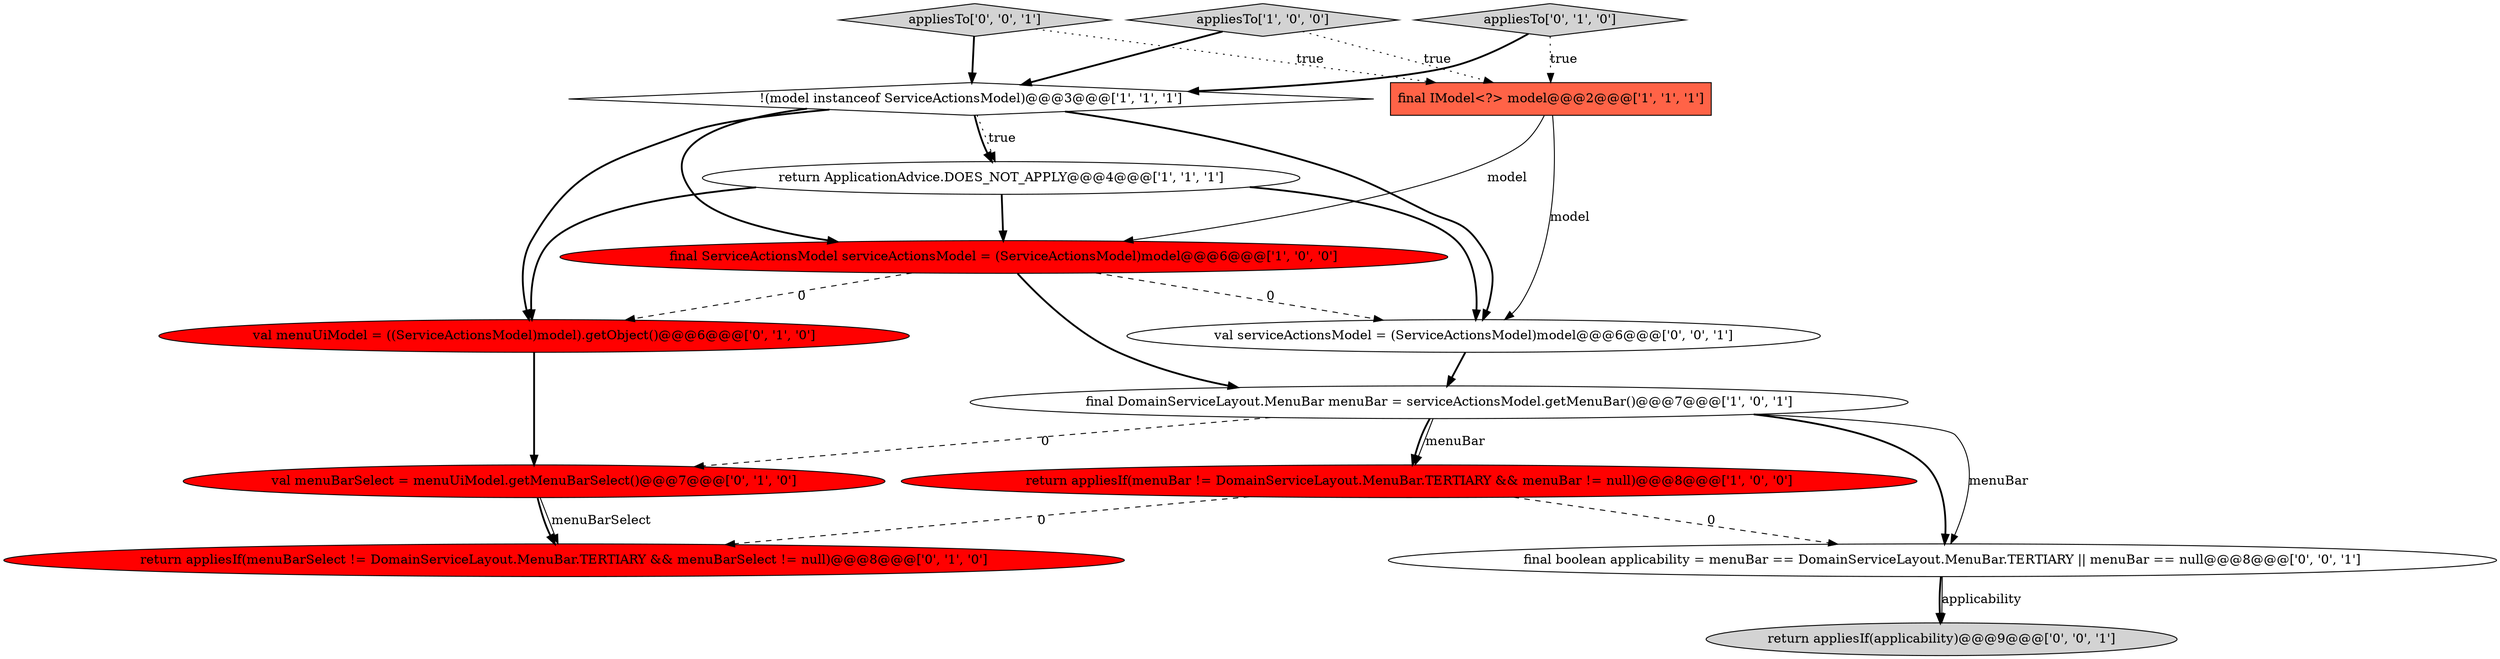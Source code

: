 digraph {
9 [style = filled, label = "return appliesIf(menuBarSelect != DomainServiceLayout.MenuBar.TERTIARY && menuBarSelect != null)@@@8@@@['0', '1', '0']", fillcolor = red, shape = ellipse image = "AAA1AAABBB2BBB"];
11 [style = filled, label = "val serviceActionsModel = (ServiceActionsModel)model@@@6@@@['0', '0', '1']", fillcolor = white, shape = ellipse image = "AAA0AAABBB3BBB"];
7 [style = filled, label = "val menuUiModel = ((ServiceActionsModel)model).getObject()@@@6@@@['0', '1', '0']", fillcolor = red, shape = ellipse image = "AAA1AAABBB2BBB"];
12 [style = filled, label = "final boolean applicability = menuBar == DomainServiceLayout.MenuBar.TERTIARY || menuBar == null@@@8@@@['0', '0', '1']", fillcolor = white, shape = ellipse image = "AAA0AAABBB3BBB"];
6 [style = filled, label = "return appliesIf(menuBar != DomainServiceLayout.MenuBar.TERTIARY && menuBar != null)@@@8@@@['1', '0', '0']", fillcolor = red, shape = ellipse image = "AAA1AAABBB1BBB"];
14 [style = filled, label = "appliesTo['0', '0', '1']", fillcolor = lightgray, shape = diamond image = "AAA0AAABBB3BBB"];
10 [style = filled, label = "val menuBarSelect = menuUiModel.getMenuBarSelect()@@@7@@@['0', '1', '0']", fillcolor = red, shape = ellipse image = "AAA1AAABBB2BBB"];
4 [style = filled, label = "!(model instanceof ServiceActionsModel)@@@3@@@['1', '1', '1']", fillcolor = white, shape = diamond image = "AAA0AAABBB1BBB"];
0 [style = filled, label = "final IModel<?> model@@@2@@@['1', '1', '1']", fillcolor = tomato, shape = box image = "AAA0AAABBB1BBB"];
8 [style = filled, label = "appliesTo['0', '1', '0']", fillcolor = lightgray, shape = diamond image = "AAA0AAABBB2BBB"];
1 [style = filled, label = "return ApplicationAdvice.DOES_NOT_APPLY@@@4@@@['1', '1', '1']", fillcolor = white, shape = ellipse image = "AAA0AAABBB1BBB"];
13 [style = filled, label = "return appliesIf(applicability)@@@9@@@['0', '0', '1']", fillcolor = lightgray, shape = ellipse image = "AAA0AAABBB3BBB"];
5 [style = filled, label = "final DomainServiceLayout.MenuBar menuBar = serviceActionsModel.getMenuBar()@@@7@@@['1', '0', '1']", fillcolor = white, shape = ellipse image = "AAA0AAABBB1BBB"];
2 [style = filled, label = "final ServiceActionsModel serviceActionsModel = (ServiceActionsModel)model@@@6@@@['1', '0', '0']", fillcolor = red, shape = ellipse image = "AAA1AAABBB1BBB"];
3 [style = filled, label = "appliesTo['1', '0', '0']", fillcolor = lightgray, shape = diamond image = "AAA0AAABBB1BBB"];
5->12 [style = solid, label="menuBar"];
0->11 [style = solid, label="model"];
14->0 [style = dotted, label="true"];
4->1 [style = dotted, label="true"];
7->10 [style = bold, label=""];
6->9 [style = dashed, label="0"];
4->2 [style = bold, label=""];
2->7 [style = dashed, label="0"];
3->4 [style = bold, label=""];
1->7 [style = bold, label=""];
4->7 [style = bold, label=""];
1->11 [style = bold, label=""];
5->6 [style = solid, label="menuBar"];
6->12 [style = dashed, label="0"];
0->2 [style = solid, label="model"];
12->13 [style = bold, label=""];
11->5 [style = bold, label=""];
5->6 [style = bold, label=""];
5->10 [style = dashed, label="0"];
5->12 [style = bold, label=""];
10->9 [style = solid, label="menuBarSelect"];
3->0 [style = dotted, label="true"];
2->11 [style = dashed, label="0"];
8->0 [style = dotted, label="true"];
4->1 [style = bold, label=""];
1->2 [style = bold, label=""];
10->9 [style = bold, label=""];
12->13 [style = solid, label="applicability"];
8->4 [style = bold, label=""];
4->11 [style = bold, label=""];
2->5 [style = bold, label=""];
14->4 [style = bold, label=""];
}
